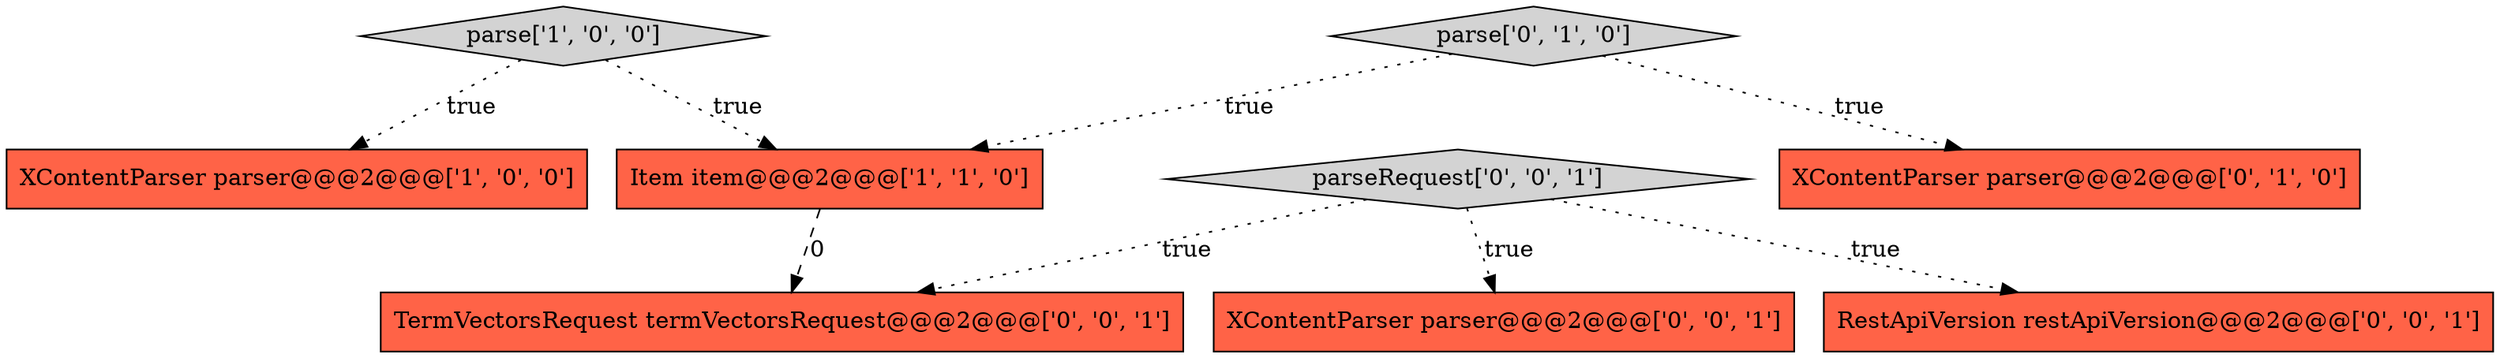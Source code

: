 digraph {
0 [style = filled, label = "XContentParser parser@@@2@@@['1', '0', '0']", fillcolor = tomato, shape = box image = "AAA0AAABBB1BBB"];
4 [style = filled, label = "parse['0', '1', '0']", fillcolor = lightgray, shape = diamond image = "AAA0AAABBB2BBB"];
1 [style = filled, label = "Item item@@@2@@@['1', '1', '0']", fillcolor = tomato, shape = box image = "AAA0AAABBB1BBB"];
8 [style = filled, label = "TermVectorsRequest termVectorsRequest@@@2@@@['0', '0', '1']", fillcolor = tomato, shape = box image = "AAA0AAABBB3BBB"];
3 [style = filled, label = "XContentParser parser@@@2@@@['0', '1', '0']", fillcolor = tomato, shape = box image = "AAA0AAABBB2BBB"];
7 [style = filled, label = "XContentParser parser@@@2@@@['0', '0', '1']", fillcolor = tomato, shape = box image = "AAA0AAABBB3BBB"];
2 [style = filled, label = "parse['1', '0', '0']", fillcolor = lightgray, shape = diamond image = "AAA0AAABBB1BBB"];
6 [style = filled, label = "parseRequest['0', '0', '1']", fillcolor = lightgray, shape = diamond image = "AAA0AAABBB3BBB"];
5 [style = filled, label = "RestApiVersion restApiVersion@@@2@@@['0', '0', '1']", fillcolor = tomato, shape = box image = "AAA0AAABBB3BBB"];
1->8 [style = dashed, label="0"];
2->0 [style = dotted, label="true"];
4->3 [style = dotted, label="true"];
4->1 [style = dotted, label="true"];
2->1 [style = dotted, label="true"];
6->8 [style = dotted, label="true"];
6->5 [style = dotted, label="true"];
6->7 [style = dotted, label="true"];
}
